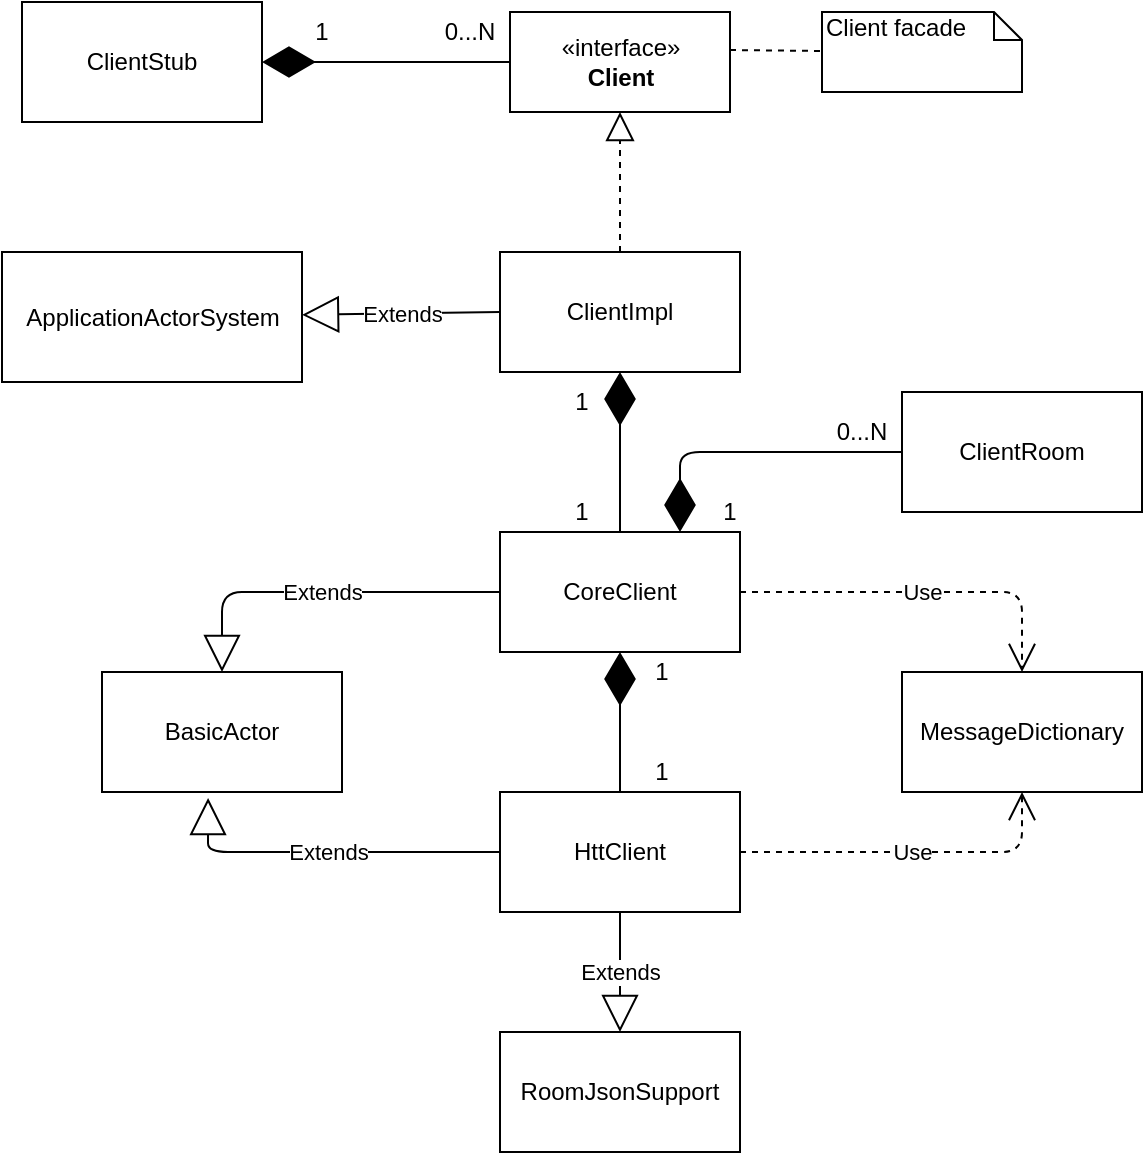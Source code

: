 <mxfile version="12.9.6" type="device"><diagram id="z5wTcfgIbSRSx7cCiWtq" name="Page-1"><mxGraphModel dx="868" dy="482" grid="1" gridSize="10" guides="1" tooltips="1" connect="1" arrows="1" fold="1" page="1" pageScale="1" pageWidth="827" pageHeight="1169" math="0" shadow="0"><root><mxCell id="0"/><mxCell id="1" parent="0"/><mxCell id="RewqdlGOlXWuk--4fnTi-2" value="ClientStub" style="rounded=0;whiteSpace=wrap;html=1;" vertex="1" parent="1"><mxGeometry x="60" y="25" width="120" height="60" as="geometry"/></mxCell><mxCell id="RewqdlGOlXWuk--4fnTi-3" value="ClientImpl" style="rounded=0;whiteSpace=wrap;html=1;" vertex="1" parent="1"><mxGeometry x="299" y="150" width="120" height="60" as="geometry"/></mxCell><mxCell id="RewqdlGOlXWuk--4fnTi-4" value="MessageDictionary" style="rounded=0;whiteSpace=wrap;html=1;" vertex="1" parent="1"><mxGeometry x="500" y="360" width="120" height="60" as="geometry"/></mxCell><mxCell id="RewqdlGOlXWuk--4fnTi-5" value="CoreClient" style="rounded=0;whiteSpace=wrap;html=1;" vertex="1" parent="1"><mxGeometry x="299" y="290" width="120" height="60" as="geometry"/></mxCell><mxCell id="RewqdlGOlXWuk--4fnTi-6" value="HttClient" style="rounded=0;whiteSpace=wrap;html=1;" vertex="1" parent="1"><mxGeometry x="299" y="420" width="120" height="60" as="geometry"/></mxCell><mxCell id="RewqdlGOlXWuk--4fnTi-7" value="BasicActor" style="rounded=0;whiteSpace=wrap;html=1;" vertex="1" parent="1"><mxGeometry x="100" y="360" width="120" height="60" as="geometry"/></mxCell><mxCell id="RewqdlGOlXWuk--4fnTi-8" value="ClientRoom" style="rounded=0;whiteSpace=wrap;html=1;" vertex="1" parent="1"><mxGeometry x="500" y="220" width="120" height="60" as="geometry"/></mxCell><mxCell id="RewqdlGOlXWuk--4fnTi-9" value="RoomJsonSupport" style="rounded=0;whiteSpace=wrap;html=1;" vertex="1" parent="1"><mxGeometry x="299" y="540" width="120" height="60" as="geometry"/></mxCell><mxCell id="RewqdlGOlXWuk--4fnTi-10" value="«interface»&lt;br&gt;&lt;b&gt;Client&lt;/b&gt;" style="html=1;" vertex="1" parent="1"><mxGeometry x="304" y="30" width="110" height="50" as="geometry"/></mxCell><mxCell id="RewqdlGOlXWuk--4fnTi-11" value="" style="endArrow=diamondThin;endFill=1;endSize=24;html=1;entryX=1;entryY=0.5;entryDx=0;entryDy=0;exitX=0;exitY=0.5;exitDx=0;exitDy=0;" edge="1" parent="1" source="RewqdlGOlXWuk--4fnTi-10" target="RewqdlGOlXWuk--4fnTi-2"><mxGeometry width="160" relative="1" as="geometry"><mxPoint x="200" y="110" as="sourcePoint"/><mxPoint x="360" y="110" as="targetPoint"/></mxGeometry></mxCell><mxCell id="RewqdlGOlXWuk--4fnTi-12" value="" style="endArrow=block;dashed=1;endFill=0;endSize=12;html=1;exitX=0.5;exitY=0;exitDx=0;exitDy=0;entryX=0.5;entryY=1;entryDx=0;entryDy=0;" edge="1" parent="1" source="RewqdlGOlXWuk--4fnTi-3" target="RewqdlGOlXWuk--4fnTi-10"><mxGeometry width="160" relative="1" as="geometry"><mxPoint x="190" y="140" as="sourcePoint"/><mxPoint x="350" y="140" as="targetPoint"/></mxGeometry></mxCell><mxCell id="RewqdlGOlXWuk--4fnTi-13" value="" style="endArrow=diamondThin;endFill=1;endSize=24;html=1;exitX=0.5;exitY=0;exitDx=0;exitDy=0;" edge="1" parent="1" source="RewqdlGOlXWuk--4fnTi-5" target="RewqdlGOlXWuk--4fnTi-3"><mxGeometry width="160" relative="1" as="geometry"><mxPoint x="180" y="240" as="sourcePoint"/><mxPoint x="340" y="240" as="targetPoint"/></mxGeometry></mxCell><mxCell id="RewqdlGOlXWuk--4fnTi-14" value="" style="endArrow=diamondThin;endFill=1;endSize=24;html=1;exitX=0.5;exitY=0;exitDx=0;exitDy=0;entryX=0.5;entryY=1;entryDx=0;entryDy=0;" edge="1" parent="1" source="RewqdlGOlXWuk--4fnTi-6" target="RewqdlGOlXWuk--4fnTi-5"><mxGeometry width="160" relative="1" as="geometry"><mxPoint x="140" y="360" as="sourcePoint"/><mxPoint x="300" y="360" as="targetPoint"/></mxGeometry></mxCell><mxCell id="RewqdlGOlXWuk--4fnTi-15" value="Extends" style="endArrow=block;endSize=16;endFill=0;html=1;exitX=0;exitY=0.5;exitDx=0;exitDy=0;entryX=0.5;entryY=0;entryDx=0;entryDy=0;" edge="1" parent="1" source="RewqdlGOlXWuk--4fnTi-5" target="RewqdlGOlXWuk--4fnTi-7"><mxGeometry width="160" relative="1" as="geometry"><mxPoint x="110" y="260" as="sourcePoint"/><mxPoint x="140" y="320" as="targetPoint"/><Array as="points"><mxPoint x="160" y="320"/></Array></mxGeometry></mxCell><mxCell id="RewqdlGOlXWuk--4fnTi-16" value="Extends" style="endArrow=block;endSize=16;endFill=0;html=1;exitX=0;exitY=0.5;exitDx=0;exitDy=0;entryX=0.442;entryY=1.05;entryDx=0;entryDy=0;entryPerimeter=0;" edge="1" parent="1" source="RewqdlGOlXWuk--4fnTi-6" target="RewqdlGOlXWuk--4fnTi-7"><mxGeometry width="160" relative="1" as="geometry"><mxPoint x="80" y="460" as="sourcePoint"/><mxPoint x="240" y="460" as="targetPoint"/><Array as="points"><mxPoint x="153" y="450"/></Array></mxGeometry></mxCell><mxCell id="RewqdlGOlXWuk--4fnTi-17" value="ApplicationActorSystem" style="html=1;" vertex="1" parent="1"><mxGeometry x="50" y="150" width="150" height="65" as="geometry"/></mxCell><mxCell id="RewqdlGOlXWuk--4fnTi-20" value="Extends" style="endArrow=block;endSize=16;endFill=0;html=1;exitX=0;exitY=0.5;exitDx=0;exitDy=0;" edge="1" parent="1" source="RewqdlGOlXWuk--4fnTi-3" target="RewqdlGOlXWuk--4fnTi-17"><mxGeometry width="160" relative="1" as="geometry"><mxPoint x="100" y="230" as="sourcePoint"/><mxPoint x="260" y="230" as="targetPoint"/></mxGeometry></mxCell><mxCell id="RewqdlGOlXWuk--4fnTi-21" value="Extends" style="endArrow=block;endSize=16;endFill=0;html=1;exitX=0.5;exitY=1;exitDx=0;exitDy=0;" edge="1" parent="1" source="RewqdlGOlXWuk--4fnTi-6" target="RewqdlGOlXWuk--4fnTi-9"><mxGeometry width="160" relative="1" as="geometry"><mxPoint x="520" y="340" as="sourcePoint"/><mxPoint x="680" y="340" as="targetPoint"/></mxGeometry></mxCell><mxCell id="RewqdlGOlXWuk--4fnTi-22" value="Use" style="endArrow=open;endSize=12;dashed=1;html=1;exitX=1;exitY=0.5;exitDx=0;exitDy=0;entryX=0.5;entryY=0;entryDx=0;entryDy=0;" edge="1" parent="1" source="RewqdlGOlXWuk--4fnTi-5" target="RewqdlGOlXWuk--4fnTi-4"><mxGeometry width="160" relative="1" as="geometry"><mxPoint x="450" y="310" as="sourcePoint"/><mxPoint x="610" y="310" as="targetPoint"/><Array as="points"><mxPoint x="560" y="320"/></Array></mxGeometry></mxCell><mxCell id="RewqdlGOlXWuk--4fnTi-23" value="Use" style="endArrow=open;endSize=12;dashed=1;html=1;exitX=1;exitY=0.5;exitDx=0;exitDy=0;entryX=0.5;entryY=1;entryDx=0;entryDy=0;" edge="1" parent="1" source="RewqdlGOlXWuk--4fnTi-6" target="RewqdlGOlXWuk--4fnTi-4"><mxGeometry width="160" relative="1" as="geometry"><mxPoint x="530" y="470" as="sourcePoint"/><mxPoint x="690" y="470" as="targetPoint"/><Array as="points"><mxPoint x="560" y="450"/></Array></mxGeometry></mxCell><mxCell id="RewqdlGOlXWuk--4fnTi-24" value="Client facade" style="shape=note;whiteSpace=wrap;html=1;size=14;verticalAlign=top;align=left;spacingTop=-6;" vertex="1" parent="1"><mxGeometry x="460" y="30" width="100" height="40" as="geometry"/></mxCell><mxCell id="RewqdlGOlXWuk--4fnTi-26" value="" style="endArrow=none;dashed=1;html=1;" edge="1" parent="1" target="RewqdlGOlXWuk--4fnTi-24"><mxGeometry width="50" height="50" relative="1" as="geometry"><mxPoint x="414" y="49" as="sourcePoint"/><mxPoint x="530" y="60" as="targetPoint"/></mxGeometry></mxCell><mxCell id="RewqdlGOlXWuk--4fnTi-28" value="" style="endArrow=diamondThin;endFill=1;endSize=24;html=1;entryX=0.75;entryY=0;entryDx=0;entryDy=0;exitX=0;exitY=0.5;exitDx=0;exitDy=0;" edge="1" parent="1" source="RewqdlGOlXWuk--4fnTi-8" target="RewqdlGOlXWuk--4fnTi-5"><mxGeometry width="160" relative="1" as="geometry"><mxPoint x="470" y="170" as="sourcePoint"/><mxPoint x="630" y="170" as="targetPoint"/><Array as="points"><mxPoint x="389" y="250"/></Array></mxGeometry></mxCell><mxCell id="RewqdlGOlXWuk--4fnTi-29" value="1" style="text;html=1;strokeColor=none;fillColor=none;align=center;verticalAlign=middle;whiteSpace=wrap;rounded=0;" vertex="1" parent="1"><mxGeometry x="190" y="30" width="40" height="20" as="geometry"/></mxCell><mxCell id="RewqdlGOlXWuk--4fnTi-30" value="0...N" style="text;html=1;strokeColor=none;fillColor=none;align=center;verticalAlign=middle;whiteSpace=wrap;rounded=0;" vertex="1" parent="1"><mxGeometry x="264" y="30" width="40" height="20" as="geometry"/></mxCell><mxCell id="RewqdlGOlXWuk--4fnTi-31" value="1" style="text;html=1;strokeColor=none;fillColor=none;align=center;verticalAlign=middle;whiteSpace=wrap;rounded=0;" vertex="1" parent="1"><mxGeometry x="320" y="215" width="40" height="20" as="geometry"/></mxCell><mxCell id="RewqdlGOlXWuk--4fnTi-32" value="1" style="text;html=1;strokeColor=none;fillColor=none;align=center;verticalAlign=middle;whiteSpace=wrap;rounded=0;" vertex="1" parent="1"><mxGeometry x="320" y="270" width="40" height="20" as="geometry"/></mxCell><mxCell id="RewqdlGOlXWuk--4fnTi-33" value="0...N" style="text;html=1;strokeColor=none;fillColor=none;align=center;verticalAlign=middle;whiteSpace=wrap;rounded=0;" vertex="1" parent="1"><mxGeometry x="460" y="230" width="40" height="20" as="geometry"/></mxCell><mxCell id="RewqdlGOlXWuk--4fnTi-34" value="1" style="text;html=1;strokeColor=none;fillColor=none;align=center;verticalAlign=middle;whiteSpace=wrap;rounded=0;" vertex="1" parent="1"><mxGeometry x="394" y="270" width="40" height="20" as="geometry"/></mxCell><mxCell id="RewqdlGOlXWuk--4fnTi-37" value="1" style="text;html=1;strokeColor=none;fillColor=none;align=center;verticalAlign=middle;whiteSpace=wrap;rounded=0;" vertex="1" parent="1"><mxGeometry x="360" y="400" width="40" height="20" as="geometry"/></mxCell><mxCell id="RewqdlGOlXWuk--4fnTi-38" value="1" style="text;html=1;strokeColor=none;fillColor=none;align=center;verticalAlign=middle;whiteSpace=wrap;rounded=0;" vertex="1" parent="1"><mxGeometry x="360" y="350" width="40" height="20" as="geometry"/></mxCell></root></mxGraphModel></diagram></mxfile>